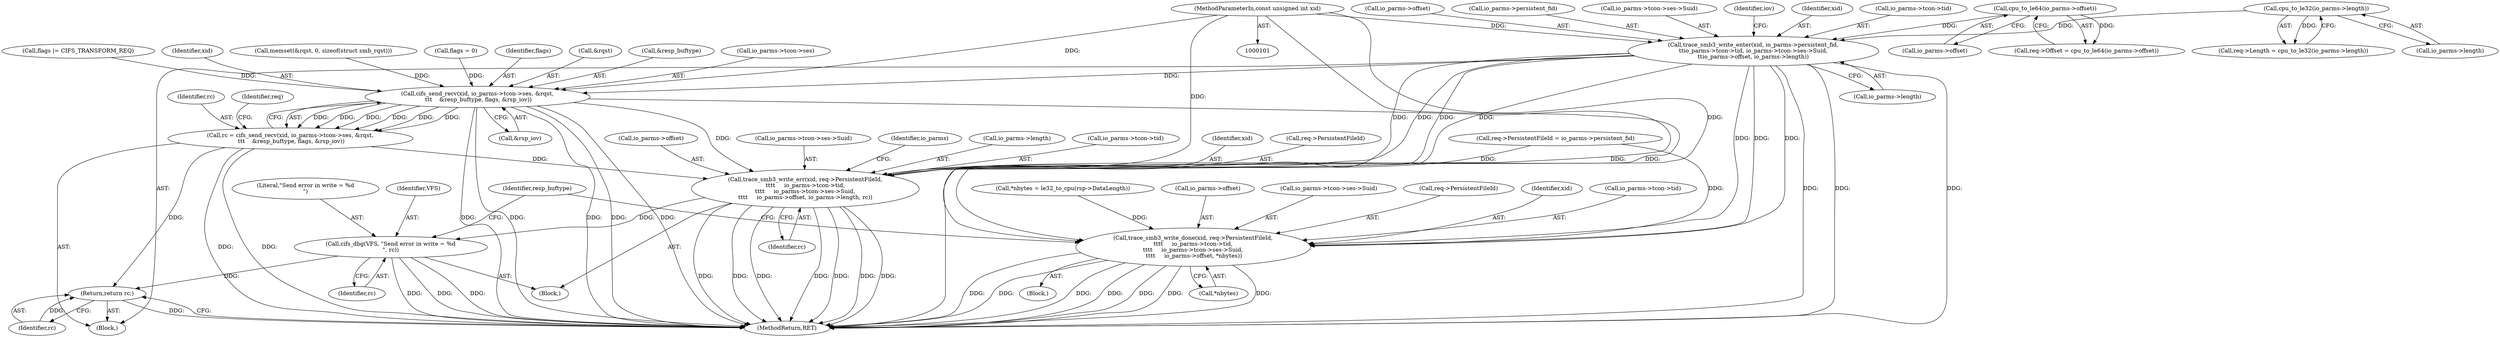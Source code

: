 digraph "0_linux_6a3eb3360667170988f8a6477f6686242061488a@API" {
"1000236" [label="(Call,trace_smb3_write_enter(xid, io_parms->persistent_fid,\n\t\tio_parms->tcon->tid, io_parms->tcon->ses->Suid,\n\t\tio_parms->offset, io_parms->length))"];
"1000102" [label="(MethodParameterIn,const unsigned int xid)"];
"1000227" [label="(Call,cpu_to_le64(io_parms->offset))"];
"1000219" [label="(Call,cpu_to_le32(io_parms->length))"];
"1000297" [label="(Call,cifs_send_recv(xid, io_parms->tcon->ses, &rqst,\n \t\t\t    &resp_buftype, flags, &rsp_iov))"];
"1000295" [label="(Call,rc = cifs_send_recv(xid, io_parms->tcon->ses, &rqst,\n \t\t\t    &resp_buftype, flags, &rsp_iov))"];
"1000323" [label="(Call,trace_smb3_write_err(xid, req->PersistentFileId,\n\t\t\t\t     io_parms->tcon->tid,\n\t\t\t\t     io_parms->tcon->ses->Suid,\n\t\t\t\t     io_parms->offset, io_parms->length, rc))"];
"1000352" [label="(Call,cifs_dbg(VFS, \"Send error in write = %d\n\", rc))"];
"1000390" [label="(Return,return rc;)"];
"1000365" [label="(Call,trace_smb3_write_done(xid, req->PersistentFileId,\n\t\t\t\t     io_parms->tcon->tid,\n\t\t\t\t     io_parms->tcon->ses->Suid,\n \t\t\t\t     io_parms->offset, *nbytes))"];
"1000391" [label="(Identifier,rc)"];
"1000312" [label="(Identifier,req)"];
"1000246" [label="(Call,io_parms->tcon->ses->Suid)"];
"1000186" [label="(Call,req->PersistentFileId = io_parms->persistent_fid)"];
"1000385" [label="(Call,*nbytes)"];
"1000352" [label="(Call,cifs_dbg(VFS, \"Send error in write = %d\n\", rc))"];
"1000296" [label="(Identifier,rc)"];
"1000173" [label="(Call,flags |= CIFS_TRANSFORM_REQ)"];
"1000298" [label="(Identifier,xid)"];
"1000223" [label="(Call,req->Offset = cpu_to_le64(io_parms->offset))"];
"1000328" [label="(Call,io_parms->tcon->tid)"];
"1000219" [label="(Call,cpu_to_le32(io_parms->length))"];
"1000355" [label="(Identifier,rc)"];
"1000358" [label="(Call,*nbytes = le32_to_cpu(rsp->DataLength))"];
"1000262" [label="(Identifier,iov)"];
"1000354" [label="(Literal,\"Send error in write = %d\n\")"];
"1000324" [label="(Identifier,xid)"];
"1000382" [label="(Call,io_parms->offset)"];
"1000375" [label="(Call,io_parms->tcon->ses->Suid)"];
"1000323" [label="(Call,trace_smb3_write_err(xid, req->PersistentFileId,\n\t\t\t\t     io_parms->tcon->tid,\n\t\t\t\t     io_parms->tcon->ses->Suid,\n\t\t\t\t     io_parms->offset, io_parms->length, rc))"];
"1000297" [label="(Call,cifs_send_recv(xid, io_parms->tcon->ses, &rqst,\n \t\t\t    &resp_buftype, flags, &rsp_iov))"];
"1000277" [label="(Call,memset(&rqst, 0, sizeof(struct smb_rqst)))"];
"1000325" [label="(Call,req->PersistentFileId)"];
"1000367" [label="(Call,req->PersistentFileId)"];
"1000215" [label="(Call,req->Length = cpu_to_le32(io_parms->length))"];
"1000102" [label="(MethodParameterIn,const unsigned int xid)"];
"1000237" [label="(Identifier,xid)"];
"1000322" [label="(Block,)"];
"1000340" [label="(Call,io_parms->offset)"];
"1000353" [label="(Identifier,VFS)"];
"1000309" [label="(Call,&rsp_iov)"];
"1000392" [label="(MethodReturn,RET)"];
"1000366" [label="(Identifier,xid)"];
"1000256" [label="(Call,io_parms->length)"];
"1000241" [label="(Call,io_parms->tcon->tid)"];
"1000227" [label="(Call,cpu_to_le64(io_parms->offset))"];
"1000357" [label="(Block,)"];
"1000228" [label="(Call,io_parms->offset)"];
"1000390" [label="(Return,return rc;)"];
"1000346" [label="(Identifier,rc)"];
"1000124" [label="(Call,flags = 0)"];
"1000308" [label="(Identifier,flags)"];
"1000107" [label="(Block,)"];
"1000220" [label="(Call,io_parms->length)"];
"1000253" [label="(Call,io_parms->offset)"];
"1000370" [label="(Call,io_parms->tcon->tid)"];
"1000388" [label="(Identifier,resp_buftype)"];
"1000304" [label="(Call,&rqst)"];
"1000333" [label="(Call,io_parms->tcon->ses->Suid)"];
"1000349" [label="(Identifier,io_parms)"];
"1000306" [label="(Call,&resp_buftype)"];
"1000299" [label="(Call,io_parms->tcon->ses)"];
"1000238" [label="(Call,io_parms->persistent_fid)"];
"1000295" [label="(Call,rc = cifs_send_recv(xid, io_parms->tcon->ses, &rqst,\n \t\t\t    &resp_buftype, flags, &rsp_iov))"];
"1000236" [label="(Call,trace_smb3_write_enter(xid, io_parms->persistent_fid,\n\t\tio_parms->tcon->tid, io_parms->tcon->ses->Suid,\n\t\tio_parms->offset, io_parms->length))"];
"1000365" [label="(Call,trace_smb3_write_done(xid, req->PersistentFileId,\n\t\t\t\t     io_parms->tcon->tid,\n\t\t\t\t     io_parms->tcon->ses->Suid,\n \t\t\t\t     io_parms->offset, *nbytes))"];
"1000343" [label="(Call,io_parms->length)"];
"1000236" -> "1000107"  [label="AST: "];
"1000236" -> "1000256"  [label="CFG: "];
"1000237" -> "1000236"  [label="AST: "];
"1000238" -> "1000236"  [label="AST: "];
"1000241" -> "1000236"  [label="AST: "];
"1000246" -> "1000236"  [label="AST: "];
"1000253" -> "1000236"  [label="AST: "];
"1000256" -> "1000236"  [label="AST: "];
"1000262" -> "1000236"  [label="CFG: "];
"1000236" -> "1000392"  [label="DDG: "];
"1000236" -> "1000392"  [label="DDG: "];
"1000236" -> "1000392"  [label="DDG: "];
"1000102" -> "1000236"  [label="DDG: "];
"1000227" -> "1000236"  [label="DDG: "];
"1000219" -> "1000236"  [label="DDG: "];
"1000236" -> "1000297"  [label="DDG: "];
"1000236" -> "1000323"  [label="DDG: "];
"1000236" -> "1000323"  [label="DDG: "];
"1000236" -> "1000323"  [label="DDG: "];
"1000236" -> "1000323"  [label="DDG: "];
"1000236" -> "1000365"  [label="DDG: "];
"1000236" -> "1000365"  [label="DDG: "];
"1000236" -> "1000365"  [label="DDG: "];
"1000102" -> "1000101"  [label="AST: "];
"1000102" -> "1000392"  [label="DDG: "];
"1000102" -> "1000297"  [label="DDG: "];
"1000102" -> "1000323"  [label="DDG: "];
"1000102" -> "1000365"  [label="DDG: "];
"1000227" -> "1000223"  [label="AST: "];
"1000227" -> "1000228"  [label="CFG: "];
"1000228" -> "1000227"  [label="AST: "];
"1000223" -> "1000227"  [label="CFG: "];
"1000227" -> "1000223"  [label="DDG: "];
"1000219" -> "1000215"  [label="AST: "];
"1000219" -> "1000220"  [label="CFG: "];
"1000220" -> "1000219"  [label="AST: "];
"1000215" -> "1000219"  [label="CFG: "];
"1000219" -> "1000215"  [label="DDG: "];
"1000297" -> "1000295"  [label="AST: "];
"1000297" -> "1000309"  [label="CFG: "];
"1000298" -> "1000297"  [label="AST: "];
"1000299" -> "1000297"  [label="AST: "];
"1000304" -> "1000297"  [label="AST: "];
"1000306" -> "1000297"  [label="AST: "];
"1000308" -> "1000297"  [label="AST: "];
"1000309" -> "1000297"  [label="AST: "];
"1000295" -> "1000297"  [label="CFG: "];
"1000297" -> "1000392"  [label="DDG: "];
"1000297" -> "1000392"  [label="DDG: "];
"1000297" -> "1000392"  [label="DDG: "];
"1000297" -> "1000392"  [label="DDG: "];
"1000297" -> "1000392"  [label="DDG: "];
"1000297" -> "1000295"  [label="DDG: "];
"1000297" -> "1000295"  [label="DDG: "];
"1000297" -> "1000295"  [label="DDG: "];
"1000297" -> "1000295"  [label="DDG: "];
"1000297" -> "1000295"  [label="DDG: "];
"1000297" -> "1000295"  [label="DDG: "];
"1000277" -> "1000297"  [label="DDG: "];
"1000124" -> "1000297"  [label="DDG: "];
"1000173" -> "1000297"  [label="DDG: "];
"1000297" -> "1000323"  [label="DDG: "];
"1000297" -> "1000365"  [label="DDG: "];
"1000295" -> "1000107"  [label="AST: "];
"1000296" -> "1000295"  [label="AST: "];
"1000312" -> "1000295"  [label="CFG: "];
"1000295" -> "1000392"  [label="DDG: "];
"1000295" -> "1000392"  [label="DDG: "];
"1000295" -> "1000323"  [label="DDG: "];
"1000295" -> "1000390"  [label="DDG: "];
"1000323" -> "1000322"  [label="AST: "];
"1000323" -> "1000346"  [label="CFG: "];
"1000324" -> "1000323"  [label="AST: "];
"1000325" -> "1000323"  [label="AST: "];
"1000328" -> "1000323"  [label="AST: "];
"1000333" -> "1000323"  [label="AST: "];
"1000340" -> "1000323"  [label="AST: "];
"1000343" -> "1000323"  [label="AST: "];
"1000346" -> "1000323"  [label="AST: "];
"1000349" -> "1000323"  [label="CFG: "];
"1000323" -> "1000392"  [label="DDG: "];
"1000323" -> "1000392"  [label="DDG: "];
"1000323" -> "1000392"  [label="DDG: "];
"1000323" -> "1000392"  [label="DDG: "];
"1000323" -> "1000392"  [label="DDG: "];
"1000323" -> "1000392"  [label="DDG: "];
"1000323" -> "1000392"  [label="DDG: "];
"1000186" -> "1000323"  [label="DDG: "];
"1000323" -> "1000352"  [label="DDG: "];
"1000352" -> "1000322"  [label="AST: "];
"1000352" -> "1000355"  [label="CFG: "];
"1000353" -> "1000352"  [label="AST: "];
"1000354" -> "1000352"  [label="AST: "];
"1000355" -> "1000352"  [label="AST: "];
"1000388" -> "1000352"  [label="CFG: "];
"1000352" -> "1000392"  [label="DDG: "];
"1000352" -> "1000392"  [label="DDG: "];
"1000352" -> "1000392"  [label="DDG: "];
"1000352" -> "1000390"  [label="DDG: "];
"1000390" -> "1000107"  [label="AST: "];
"1000390" -> "1000391"  [label="CFG: "];
"1000391" -> "1000390"  [label="AST: "];
"1000392" -> "1000390"  [label="CFG: "];
"1000390" -> "1000392"  [label="DDG: "];
"1000391" -> "1000390"  [label="DDG: "];
"1000365" -> "1000357"  [label="AST: "];
"1000365" -> "1000385"  [label="CFG: "];
"1000366" -> "1000365"  [label="AST: "];
"1000367" -> "1000365"  [label="AST: "];
"1000370" -> "1000365"  [label="AST: "];
"1000375" -> "1000365"  [label="AST: "];
"1000382" -> "1000365"  [label="AST: "];
"1000385" -> "1000365"  [label="AST: "];
"1000388" -> "1000365"  [label="CFG: "];
"1000365" -> "1000392"  [label="DDG: "];
"1000365" -> "1000392"  [label="DDG: "];
"1000365" -> "1000392"  [label="DDG: "];
"1000365" -> "1000392"  [label="DDG: "];
"1000365" -> "1000392"  [label="DDG: "];
"1000365" -> "1000392"  [label="DDG: "];
"1000365" -> "1000392"  [label="DDG: "];
"1000186" -> "1000365"  [label="DDG: "];
"1000358" -> "1000365"  [label="DDG: "];
}
